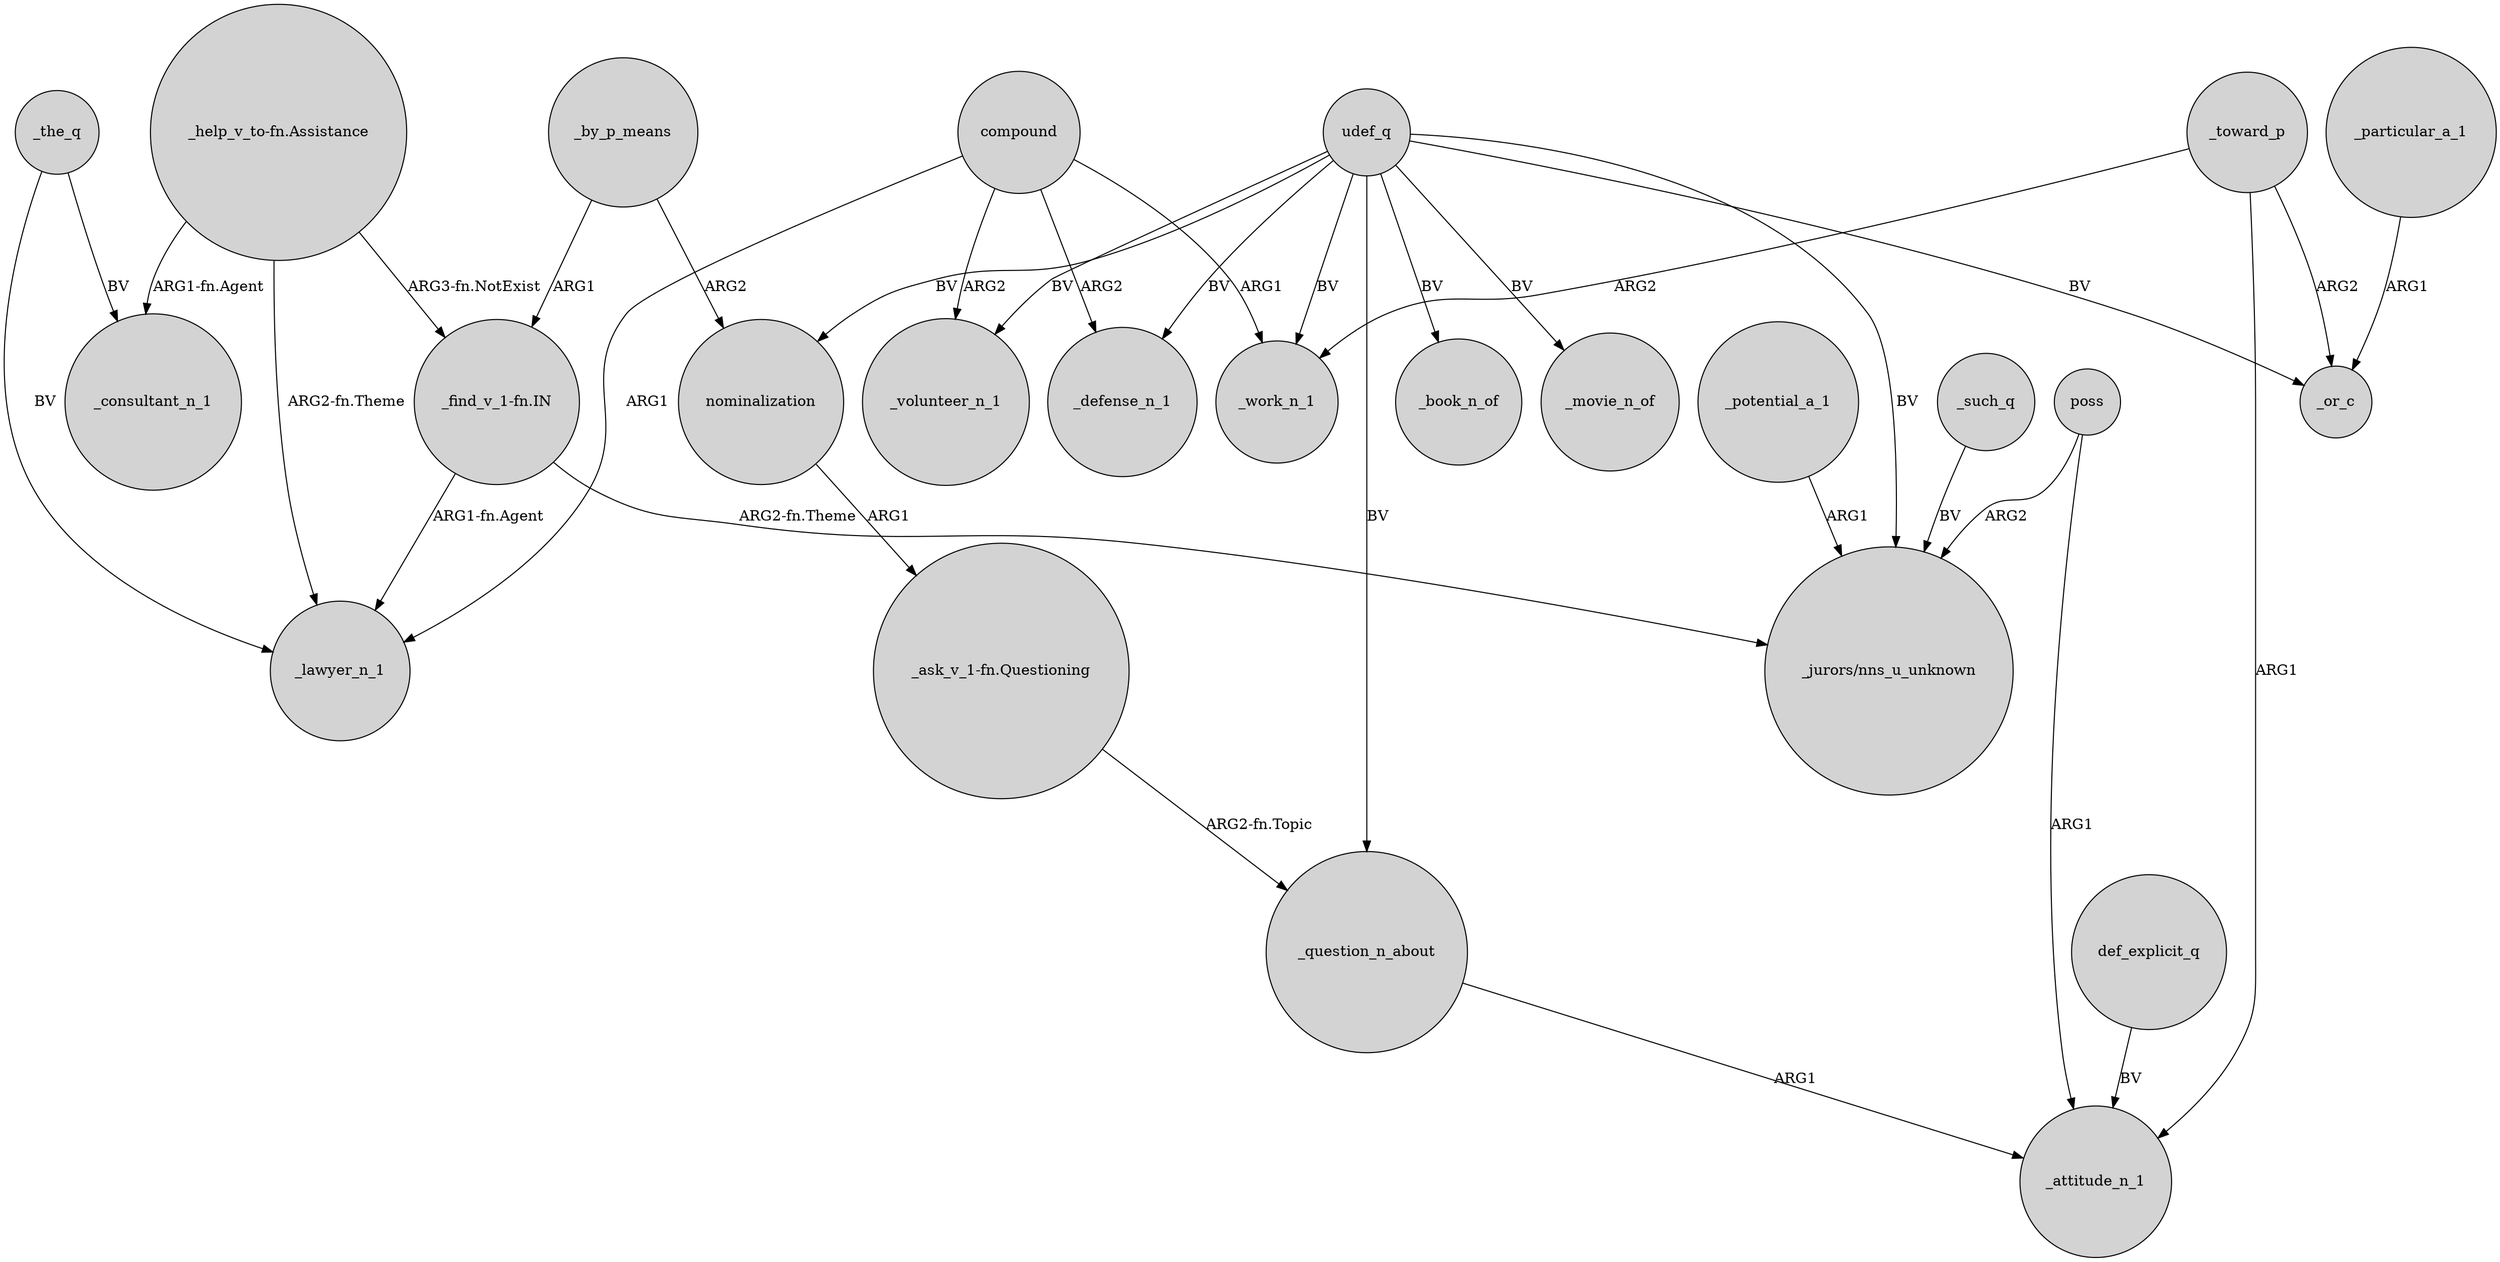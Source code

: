 digraph {
	node [shape=circle style=filled]
	udef_q -> "_jurors/nns_u_unknown" [label=BV]
	_toward_p -> _attitude_n_1 [label=ARG1]
	_by_p_means -> nominalization [label=ARG2]
	_the_q -> _lawyer_n_1 [label=BV]
	_toward_p -> _work_n_1 [label=ARG2]
	compound -> _lawyer_n_1 [label=ARG1]
	compound -> _work_n_1 [label=ARG1]
	def_explicit_q -> _attitude_n_1 [label=BV]
	udef_q -> _question_n_about [label=BV]
	"_find_v_1-fn.IN" -> _lawyer_n_1 [label="ARG1-fn.Agent"]
	compound -> _defense_n_1 [label=ARG2]
	"_ask_v_1-fn.Questioning" -> _question_n_about [label="ARG2-fn.Topic"]
	udef_q -> _or_c [label=BV]
	_potential_a_1 -> "_jurors/nns_u_unknown" [label=ARG1]
	_question_n_about -> _attitude_n_1 [label=ARG1]
	nominalization -> "_ask_v_1-fn.Questioning" [label=ARG1]
	udef_q -> _defense_n_1 [label=BV]
	"_find_v_1-fn.IN" -> "_jurors/nns_u_unknown" [label="ARG2-fn.Theme"]
	_particular_a_1 -> _or_c [label=ARG1]
	compound -> _volunteer_n_1 [label=ARG2]
	udef_q -> nominalization [label=BV]
	udef_q -> _volunteer_n_1 [label=BV]
	poss -> "_jurors/nns_u_unknown" [label=ARG2]
	_the_q -> _consultant_n_1 [label=BV]
	"_help_v_to-fn.Assistance" -> _lawyer_n_1 [label="ARG2-fn.Theme"]
	_such_q -> "_jurors/nns_u_unknown" [label=BV]
	"_help_v_to-fn.Assistance" -> "_find_v_1-fn.IN" [label="ARG3-fn.NotExist"]
	_toward_p -> _or_c [label=ARG2]
	"_help_v_to-fn.Assistance" -> _consultant_n_1 [label="ARG1-fn.Agent"]
	poss -> _attitude_n_1 [label=ARG1]
	udef_q -> _book_n_of [label=BV]
	udef_q -> _movie_n_of [label=BV]
	_by_p_means -> "_find_v_1-fn.IN" [label=ARG1]
	udef_q -> _work_n_1 [label=BV]
}
